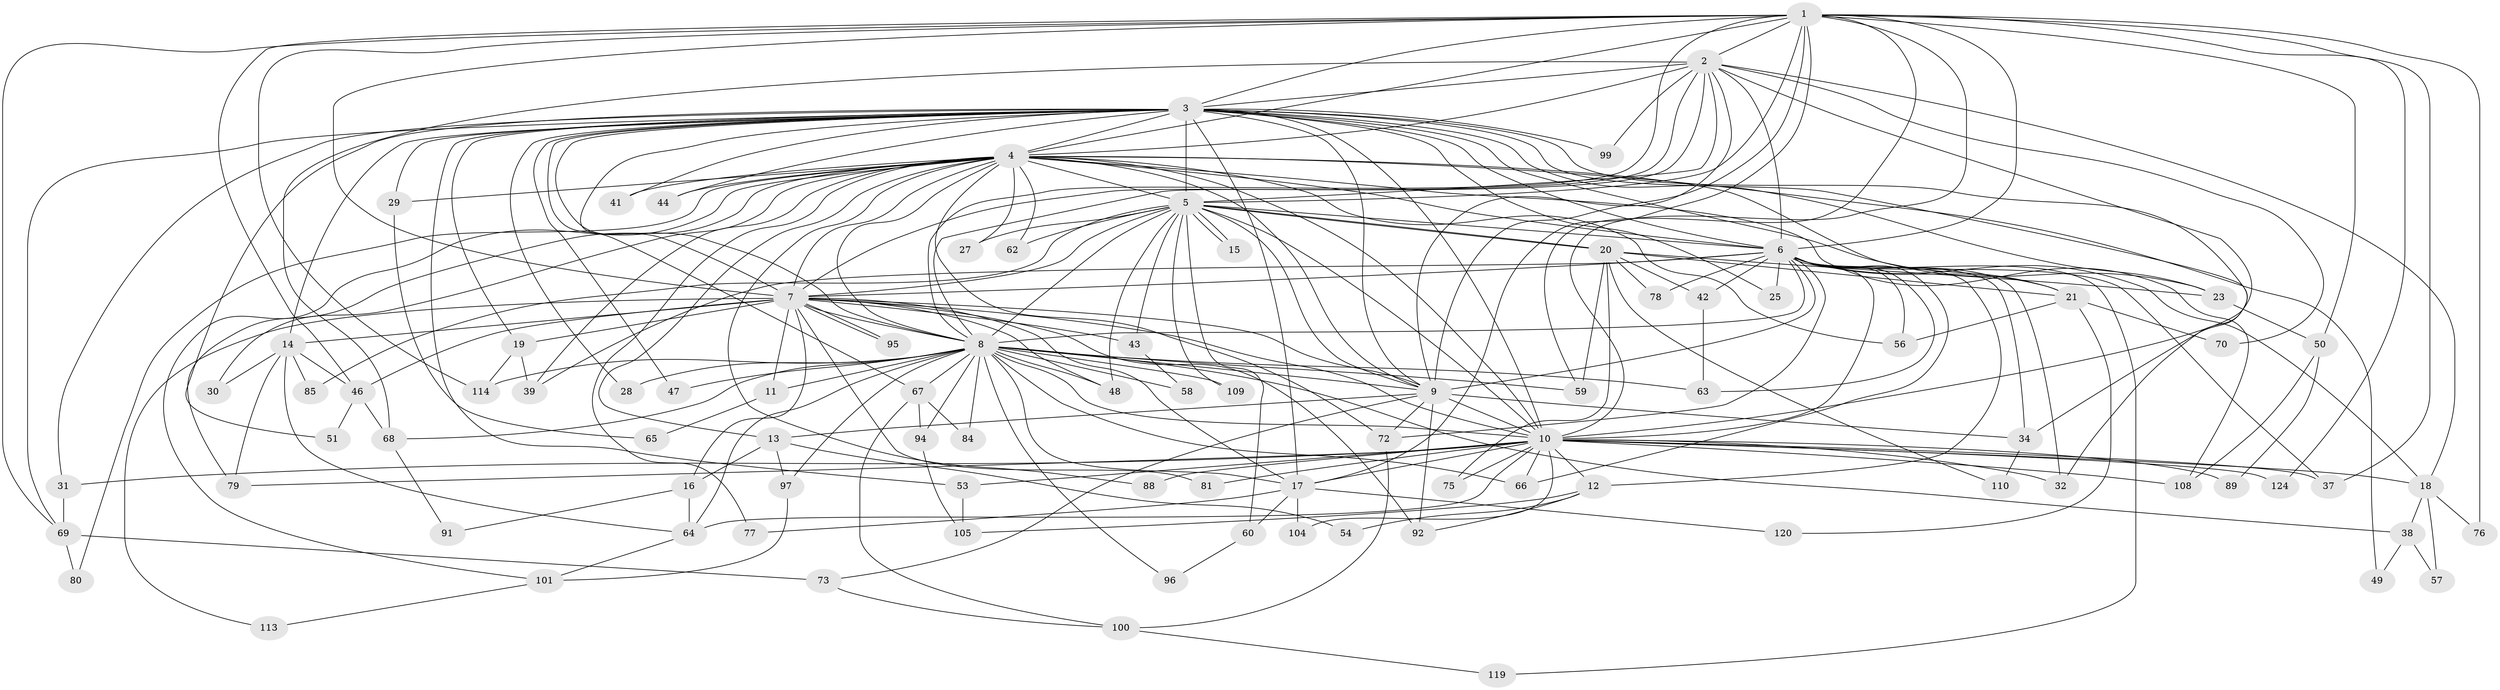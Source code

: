 // Generated by graph-tools (version 1.1) at 2025/51/02/27/25 19:51:47]
// undirected, 91 vertices, 235 edges
graph export_dot {
graph [start="1"]
  node [color=gray90,style=filled];
  1 [super="+87"];
  2 [super="+52"];
  3 [super="+40"];
  4 [super="+33"];
  5 [super="+106"];
  6 [super="+55"];
  7 [super="+22"];
  8 [super="+24"];
  9 [super="+35"];
  10 [super="+127"];
  11;
  12 [super="+93"];
  13;
  14 [super="+74"];
  15;
  16 [super="+90"];
  17 [super="+26"];
  18 [super="+102"];
  19 [super="+112"];
  20 [super="+126"];
  21 [super="+45"];
  23 [super="+36"];
  25;
  27;
  28;
  29;
  30;
  31;
  32 [super="+71"];
  34 [super="+107"];
  37;
  38;
  39;
  41;
  42;
  43;
  44;
  46 [super="+103"];
  47;
  48 [super="+86"];
  49;
  50;
  51;
  53;
  54;
  56 [super="+61"];
  57;
  58;
  59 [super="+115"];
  60;
  62;
  63 [super="+82"];
  64;
  65;
  66 [super="+116"];
  67;
  68 [super="+117"];
  69 [super="+98"];
  70;
  72 [super="+122"];
  73 [super="+111"];
  75;
  76;
  77;
  78;
  79 [super="+83"];
  80;
  81;
  84;
  85;
  88;
  89;
  91;
  92;
  94 [super="+118"];
  95;
  96;
  97;
  99;
  100;
  101 [super="+123"];
  104;
  105;
  108 [super="+121"];
  109;
  110;
  113;
  114 [super="+125"];
  119;
  120;
  124;
  1 -- 2;
  1 -- 3;
  1 -- 4;
  1 -- 5;
  1 -- 6;
  1 -- 7;
  1 -- 8;
  1 -- 9;
  1 -- 10;
  1 -- 50;
  1 -- 59;
  1 -- 76;
  1 -- 114;
  1 -- 124;
  1 -- 69;
  1 -- 37;
  1 -- 46;
  1 -- 17;
  2 -- 3 [weight=2];
  2 -- 4;
  2 -- 5;
  2 -- 6;
  2 -- 7;
  2 -- 8;
  2 -- 9;
  2 -- 10;
  2 -- 70;
  2 -- 99;
  2 -- 18;
  2 -- 68;
  3 -- 4;
  3 -- 5;
  3 -- 6;
  3 -- 7;
  3 -- 8;
  3 -- 9 [weight=2];
  3 -- 10 [weight=2];
  3 -- 14;
  3 -- 19;
  3 -- 21;
  3 -- 23;
  3 -- 25;
  3 -- 28;
  3 -- 29;
  3 -- 31;
  3 -- 34;
  3 -- 41;
  3 -- 44;
  3 -- 47;
  3 -- 51;
  3 -- 53;
  3 -- 67;
  3 -- 69;
  3 -- 99;
  3 -- 17;
  3 -- 32;
  4 -- 5;
  4 -- 6 [weight=2];
  4 -- 7;
  4 -- 8;
  4 -- 9;
  4 -- 10;
  4 -- 13;
  4 -- 23;
  4 -- 27;
  4 -- 29;
  4 -- 30;
  4 -- 39;
  4 -- 41;
  4 -- 44;
  4 -- 49;
  4 -- 56;
  4 -- 62;
  4 -- 72;
  4 -- 79;
  4 -- 80;
  4 -- 88;
  4 -- 101;
  4 -- 77;
  4 -- 108;
  5 -- 6;
  5 -- 7;
  5 -- 8 [weight=2];
  5 -- 9;
  5 -- 10;
  5 -- 15;
  5 -- 15;
  5 -- 20;
  5 -- 20;
  5 -- 27;
  5 -- 43;
  5 -- 48;
  5 -- 60;
  5 -- 62;
  5 -- 85;
  5 -- 109;
  6 -- 7;
  6 -- 8 [weight=2];
  6 -- 9;
  6 -- 10;
  6 -- 12;
  6 -- 18;
  6 -- 21;
  6 -- 25;
  6 -- 32;
  6 -- 37;
  6 -- 39;
  6 -- 42;
  6 -- 63;
  6 -- 78;
  6 -- 119;
  6 -- 56;
  6 -- 72;
  6 -- 34;
  6 -- 66;
  7 -- 8;
  7 -- 9;
  7 -- 10;
  7 -- 11;
  7 -- 14;
  7 -- 16;
  7 -- 19;
  7 -- 43;
  7 -- 92;
  7 -- 95;
  7 -- 95;
  7 -- 113;
  7 -- 48;
  7 -- 17;
  7 -- 81;
  7 -- 46;
  8 -- 9;
  8 -- 10;
  8 -- 11;
  8 -- 17;
  8 -- 28;
  8 -- 38;
  8 -- 47;
  8 -- 58;
  8 -- 59;
  8 -- 66;
  8 -- 68;
  8 -- 94;
  8 -- 96;
  8 -- 97;
  8 -- 109;
  8 -- 114;
  8 -- 64;
  8 -- 67;
  8 -- 84;
  8 -- 63;
  8 -- 48;
  9 -- 10;
  9 -- 13;
  9 -- 34;
  9 -- 72;
  9 -- 73;
  9 -- 92;
  10 -- 12;
  10 -- 17;
  10 -- 18;
  10 -- 31;
  10 -- 32;
  10 -- 37;
  10 -- 53;
  10 -- 64;
  10 -- 66;
  10 -- 75;
  10 -- 79;
  10 -- 81;
  10 -- 88;
  10 -- 89;
  10 -- 104;
  10 -- 108;
  10 -- 124;
  11 -- 65;
  12 -- 54;
  12 -- 105;
  12 -- 92;
  13 -- 16;
  13 -- 54;
  13 -- 97;
  14 -- 30;
  14 -- 46;
  14 -- 64;
  14 -- 85;
  14 -- 79;
  16 -- 64;
  16 -- 91;
  17 -- 104;
  17 -- 120;
  17 -- 77;
  17 -- 60;
  18 -- 38;
  18 -- 57;
  18 -- 76;
  19 -- 114;
  19 -- 39;
  20 -- 42 [weight=2];
  20 -- 75;
  20 -- 78;
  20 -- 110;
  20 -- 21;
  20 -- 59;
  20 -- 23;
  21 -- 56;
  21 -- 120;
  21 -- 70;
  23 -- 50;
  29 -- 65;
  31 -- 69;
  34 -- 110;
  38 -- 49;
  38 -- 57;
  42 -- 63;
  43 -- 58;
  46 -- 51;
  46 -- 68;
  50 -- 89;
  50 -- 108;
  53 -- 105;
  60 -- 96;
  64 -- 101;
  67 -- 84;
  67 -- 94;
  67 -- 100;
  68 -- 91;
  69 -- 73;
  69 -- 80;
  72 -- 100;
  73 -- 100;
  94 -- 105;
  97 -- 101;
  100 -- 119;
  101 -- 113;
}
